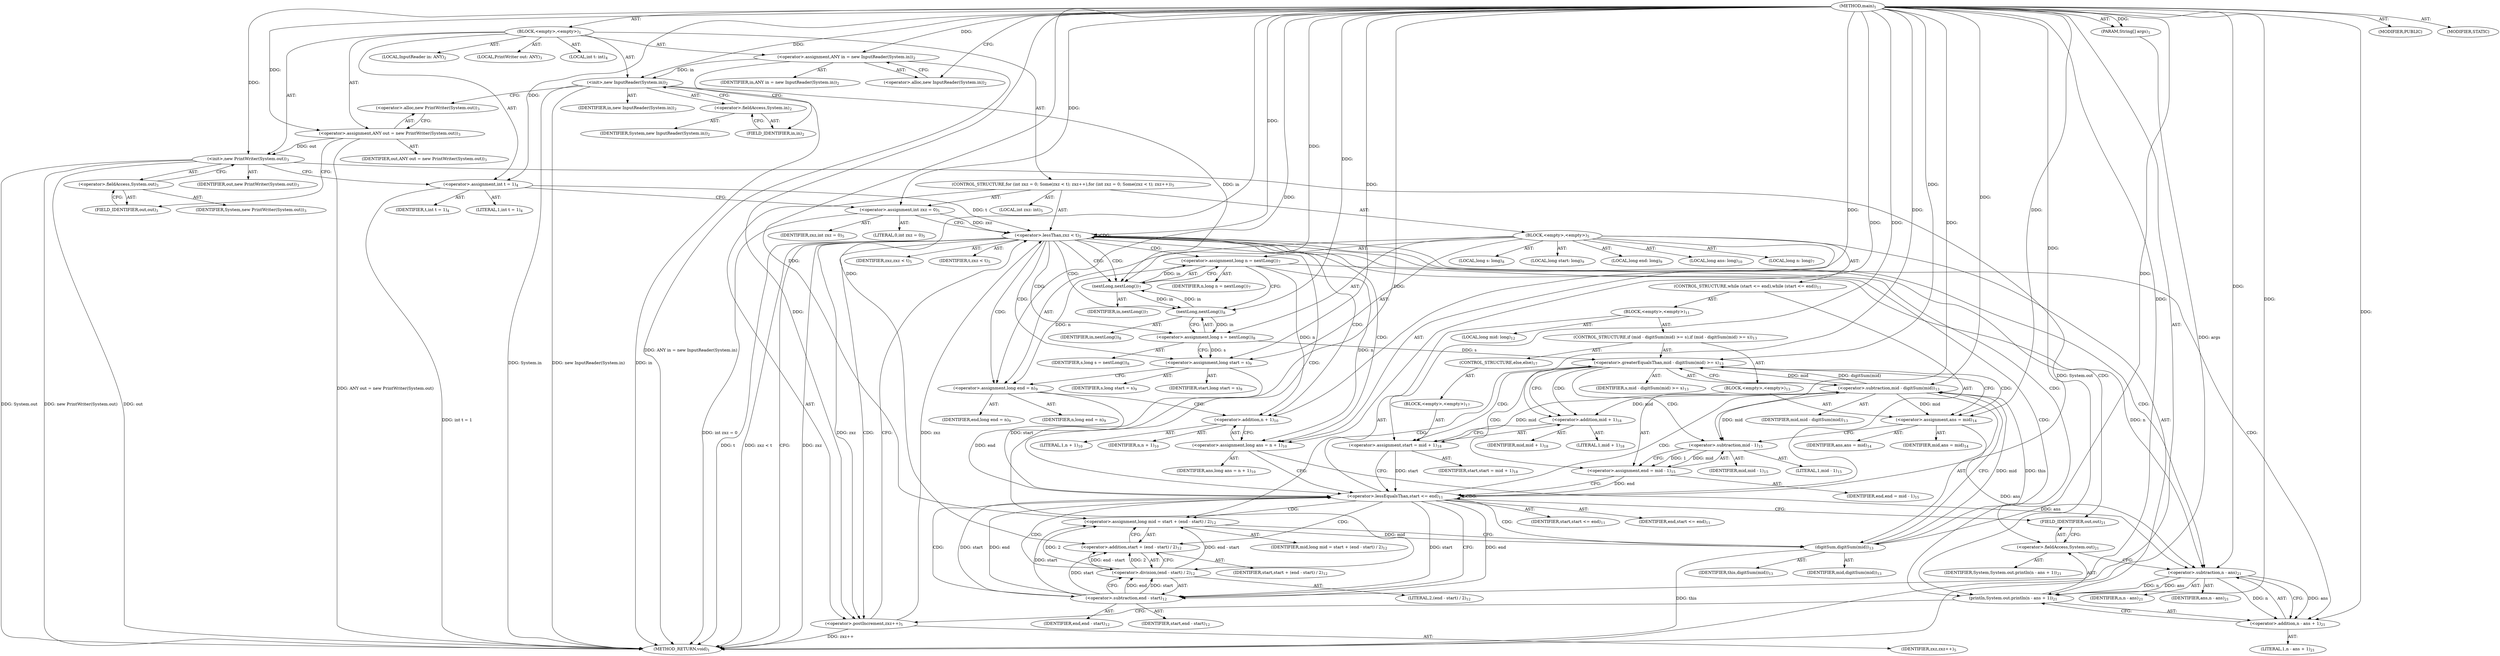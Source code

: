 digraph "main" {  
"21" [label = <(METHOD,main)<SUB>1</SUB>> ]
"22" [label = <(PARAM,String[] args)<SUB>1</SUB>> ]
"23" [label = <(BLOCK,&lt;empty&gt;,&lt;empty&gt;)<SUB>1</SUB>> ]
"4" [label = <(LOCAL,InputReader in: ANY)<SUB>2</SUB>> ]
"24" [label = <(&lt;operator&gt;.assignment,ANY in = new InputReader(System.in))<SUB>2</SUB>> ]
"25" [label = <(IDENTIFIER,in,ANY in = new InputReader(System.in))<SUB>2</SUB>> ]
"26" [label = <(&lt;operator&gt;.alloc,new InputReader(System.in))<SUB>2</SUB>> ]
"27" [label = <(&lt;init&gt;,new InputReader(System.in))<SUB>2</SUB>> ]
"3" [label = <(IDENTIFIER,in,new InputReader(System.in))<SUB>2</SUB>> ]
"28" [label = <(&lt;operator&gt;.fieldAccess,System.in)<SUB>2</SUB>> ]
"29" [label = <(IDENTIFIER,System,new InputReader(System.in))<SUB>2</SUB>> ]
"30" [label = <(FIELD_IDENTIFIER,in,in)<SUB>2</SUB>> ]
"6" [label = <(LOCAL,PrintWriter out: ANY)<SUB>3</SUB>> ]
"31" [label = <(&lt;operator&gt;.assignment,ANY out = new PrintWriter(System.out))<SUB>3</SUB>> ]
"32" [label = <(IDENTIFIER,out,ANY out = new PrintWriter(System.out))<SUB>3</SUB>> ]
"33" [label = <(&lt;operator&gt;.alloc,new PrintWriter(System.out))<SUB>3</SUB>> ]
"34" [label = <(&lt;init&gt;,new PrintWriter(System.out))<SUB>3</SUB>> ]
"5" [label = <(IDENTIFIER,out,new PrintWriter(System.out))<SUB>3</SUB>> ]
"35" [label = <(&lt;operator&gt;.fieldAccess,System.out)<SUB>3</SUB>> ]
"36" [label = <(IDENTIFIER,System,new PrintWriter(System.out))<SUB>3</SUB>> ]
"37" [label = <(FIELD_IDENTIFIER,out,out)<SUB>3</SUB>> ]
"38" [label = <(LOCAL,int t: int)<SUB>4</SUB>> ]
"39" [label = <(&lt;operator&gt;.assignment,int t = 1)<SUB>4</SUB>> ]
"40" [label = <(IDENTIFIER,t,int t = 1)<SUB>4</SUB>> ]
"41" [label = <(LITERAL,1,int t = 1)<SUB>4</SUB>> ]
"42" [label = <(CONTROL_STRUCTURE,for (int zxz = 0; Some(zxz &lt; t); zxz++),for (int zxz = 0; Some(zxz &lt; t); zxz++))<SUB>5</SUB>> ]
"43" [label = <(LOCAL,int zxz: int)<SUB>5</SUB>> ]
"44" [label = <(&lt;operator&gt;.assignment,int zxz = 0)<SUB>5</SUB>> ]
"45" [label = <(IDENTIFIER,zxz,int zxz = 0)<SUB>5</SUB>> ]
"46" [label = <(LITERAL,0,int zxz = 0)<SUB>5</SUB>> ]
"47" [label = <(&lt;operator&gt;.lessThan,zxz &lt; t)<SUB>5</SUB>> ]
"48" [label = <(IDENTIFIER,zxz,zxz &lt; t)<SUB>5</SUB>> ]
"49" [label = <(IDENTIFIER,t,zxz &lt; t)<SUB>5</SUB>> ]
"50" [label = <(&lt;operator&gt;.postIncrement,zxz++)<SUB>5</SUB>> ]
"51" [label = <(IDENTIFIER,zxz,zxz++)<SUB>5</SUB>> ]
"52" [label = <(BLOCK,&lt;empty&gt;,&lt;empty&gt;)<SUB>5</SUB>> ]
"53" [label = <(LOCAL,long n: long)<SUB>7</SUB>> ]
"54" [label = <(&lt;operator&gt;.assignment,long n = nextLong())<SUB>7</SUB>> ]
"55" [label = <(IDENTIFIER,n,long n = nextLong())<SUB>7</SUB>> ]
"56" [label = <(nextLong,nextLong())<SUB>7</SUB>> ]
"57" [label = <(IDENTIFIER,in,nextLong())<SUB>7</SUB>> ]
"58" [label = <(LOCAL,long s: long)<SUB>8</SUB>> ]
"59" [label = <(&lt;operator&gt;.assignment,long s = nextLong())<SUB>8</SUB>> ]
"60" [label = <(IDENTIFIER,s,long s = nextLong())<SUB>8</SUB>> ]
"61" [label = <(nextLong,nextLong())<SUB>8</SUB>> ]
"62" [label = <(IDENTIFIER,in,nextLong())<SUB>8</SUB>> ]
"63" [label = <(LOCAL,long start: long)<SUB>9</SUB>> ]
"64" [label = <(LOCAL,long end: long)<SUB>9</SUB>> ]
"65" [label = <(&lt;operator&gt;.assignment,long start = s)<SUB>9</SUB>> ]
"66" [label = <(IDENTIFIER,start,long start = s)<SUB>9</SUB>> ]
"67" [label = <(IDENTIFIER,s,long start = s)<SUB>9</SUB>> ]
"68" [label = <(&lt;operator&gt;.assignment,long end = n)<SUB>9</SUB>> ]
"69" [label = <(IDENTIFIER,end,long end = n)<SUB>9</SUB>> ]
"70" [label = <(IDENTIFIER,n,long end = n)<SUB>9</SUB>> ]
"71" [label = <(LOCAL,long ans: long)<SUB>10</SUB>> ]
"72" [label = <(&lt;operator&gt;.assignment,long ans = n + 1)<SUB>10</SUB>> ]
"73" [label = <(IDENTIFIER,ans,long ans = n + 1)<SUB>10</SUB>> ]
"74" [label = <(&lt;operator&gt;.addition,n + 1)<SUB>10</SUB>> ]
"75" [label = <(IDENTIFIER,n,n + 1)<SUB>10</SUB>> ]
"76" [label = <(LITERAL,1,n + 1)<SUB>10</SUB>> ]
"77" [label = <(CONTROL_STRUCTURE,while (start &lt;= end),while (start &lt;= end))<SUB>11</SUB>> ]
"78" [label = <(&lt;operator&gt;.lessEqualsThan,start &lt;= end)<SUB>11</SUB>> ]
"79" [label = <(IDENTIFIER,start,start &lt;= end)<SUB>11</SUB>> ]
"80" [label = <(IDENTIFIER,end,start &lt;= end)<SUB>11</SUB>> ]
"81" [label = <(BLOCK,&lt;empty&gt;,&lt;empty&gt;)<SUB>11</SUB>> ]
"82" [label = <(LOCAL,long mid: long)<SUB>12</SUB>> ]
"83" [label = <(&lt;operator&gt;.assignment,long mid = start + (end - start) / 2)<SUB>12</SUB>> ]
"84" [label = <(IDENTIFIER,mid,long mid = start + (end - start) / 2)<SUB>12</SUB>> ]
"85" [label = <(&lt;operator&gt;.addition,start + (end - start) / 2)<SUB>12</SUB>> ]
"86" [label = <(IDENTIFIER,start,start + (end - start) / 2)<SUB>12</SUB>> ]
"87" [label = <(&lt;operator&gt;.division,(end - start) / 2)<SUB>12</SUB>> ]
"88" [label = <(&lt;operator&gt;.subtraction,end - start)<SUB>12</SUB>> ]
"89" [label = <(IDENTIFIER,end,end - start)<SUB>12</SUB>> ]
"90" [label = <(IDENTIFIER,start,end - start)<SUB>12</SUB>> ]
"91" [label = <(LITERAL,2,(end - start) / 2)<SUB>12</SUB>> ]
"92" [label = <(CONTROL_STRUCTURE,if (mid - digitSum(mid) &gt;= s),if (mid - digitSum(mid) &gt;= s))<SUB>13</SUB>> ]
"93" [label = <(&lt;operator&gt;.greaterEqualsThan,mid - digitSum(mid) &gt;= s)<SUB>13</SUB>> ]
"94" [label = <(&lt;operator&gt;.subtraction,mid - digitSum(mid))<SUB>13</SUB>> ]
"95" [label = <(IDENTIFIER,mid,mid - digitSum(mid))<SUB>13</SUB>> ]
"96" [label = <(digitSum,digitSum(mid))<SUB>13</SUB>> ]
"97" [label = <(IDENTIFIER,this,digitSum(mid))<SUB>13</SUB>> ]
"98" [label = <(IDENTIFIER,mid,digitSum(mid))<SUB>13</SUB>> ]
"99" [label = <(IDENTIFIER,s,mid - digitSum(mid) &gt;= s)<SUB>13</SUB>> ]
"100" [label = <(BLOCK,&lt;empty&gt;,&lt;empty&gt;)<SUB>13</SUB>> ]
"101" [label = <(&lt;operator&gt;.assignment,ans = mid)<SUB>14</SUB>> ]
"102" [label = <(IDENTIFIER,ans,ans = mid)<SUB>14</SUB>> ]
"103" [label = <(IDENTIFIER,mid,ans = mid)<SUB>14</SUB>> ]
"104" [label = <(&lt;operator&gt;.assignment,end = mid - 1)<SUB>15</SUB>> ]
"105" [label = <(IDENTIFIER,end,end = mid - 1)<SUB>15</SUB>> ]
"106" [label = <(&lt;operator&gt;.subtraction,mid - 1)<SUB>15</SUB>> ]
"107" [label = <(IDENTIFIER,mid,mid - 1)<SUB>15</SUB>> ]
"108" [label = <(LITERAL,1,mid - 1)<SUB>15</SUB>> ]
"109" [label = <(CONTROL_STRUCTURE,else,else)<SUB>17</SUB>> ]
"110" [label = <(BLOCK,&lt;empty&gt;,&lt;empty&gt;)<SUB>17</SUB>> ]
"111" [label = <(&lt;operator&gt;.assignment,start = mid + 1)<SUB>18</SUB>> ]
"112" [label = <(IDENTIFIER,start,start = mid + 1)<SUB>18</SUB>> ]
"113" [label = <(&lt;operator&gt;.addition,mid + 1)<SUB>18</SUB>> ]
"114" [label = <(IDENTIFIER,mid,mid + 1)<SUB>18</SUB>> ]
"115" [label = <(LITERAL,1,mid + 1)<SUB>18</SUB>> ]
"116" [label = <(println,System.out.println(n - ans + 1))<SUB>21</SUB>> ]
"117" [label = <(&lt;operator&gt;.fieldAccess,System.out)<SUB>21</SUB>> ]
"118" [label = <(IDENTIFIER,System,System.out.println(n - ans + 1))<SUB>21</SUB>> ]
"119" [label = <(FIELD_IDENTIFIER,out,out)<SUB>21</SUB>> ]
"120" [label = <(&lt;operator&gt;.addition,n - ans + 1)<SUB>21</SUB>> ]
"121" [label = <(&lt;operator&gt;.subtraction,n - ans)<SUB>21</SUB>> ]
"122" [label = <(IDENTIFIER,n,n - ans)<SUB>21</SUB>> ]
"123" [label = <(IDENTIFIER,ans,n - ans)<SUB>21</SUB>> ]
"124" [label = <(LITERAL,1,n - ans + 1)<SUB>21</SUB>> ]
"125" [label = <(MODIFIER,PUBLIC)> ]
"126" [label = <(MODIFIER,STATIC)> ]
"127" [label = <(METHOD_RETURN,void)<SUB>1</SUB>> ]
  "21" -> "22"  [ label = "AST: "] 
  "21" -> "23"  [ label = "AST: "] 
  "21" -> "125"  [ label = "AST: "] 
  "21" -> "126"  [ label = "AST: "] 
  "21" -> "127"  [ label = "AST: "] 
  "23" -> "4"  [ label = "AST: "] 
  "23" -> "24"  [ label = "AST: "] 
  "23" -> "27"  [ label = "AST: "] 
  "23" -> "6"  [ label = "AST: "] 
  "23" -> "31"  [ label = "AST: "] 
  "23" -> "34"  [ label = "AST: "] 
  "23" -> "38"  [ label = "AST: "] 
  "23" -> "39"  [ label = "AST: "] 
  "23" -> "42"  [ label = "AST: "] 
  "24" -> "25"  [ label = "AST: "] 
  "24" -> "26"  [ label = "AST: "] 
  "27" -> "3"  [ label = "AST: "] 
  "27" -> "28"  [ label = "AST: "] 
  "28" -> "29"  [ label = "AST: "] 
  "28" -> "30"  [ label = "AST: "] 
  "31" -> "32"  [ label = "AST: "] 
  "31" -> "33"  [ label = "AST: "] 
  "34" -> "5"  [ label = "AST: "] 
  "34" -> "35"  [ label = "AST: "] 
  "35" -> "36"  [ label = "AST: "] 
  "35" -> "37"  [ label = "AST: "] 
  "39" -> "40"  [ label = "AST: "] 
  "39" -> "41"  [ label = "AST: "] 
  "42" -> "43"  [ label = "AST: "] 
  "42" -> "44"  [ label = "AST: "] 
  "42" -> "47"  [ label = "AST: "] 
  "42" -> "50"  [ label = "AST: "] 
  "42" -> "52"  [ label = "AST: "] 
  "44" -> "45"  [ label = "AST: "] 
  "44" -> "46"  [ label = "AST: "] 
  "47" -> "48"  [ label = "AST: "] 
  "47" -> "49"  [ label = "AST: "] 
  "50" -> "51"  [ label = "AST: "] 
  "52" -> "53"  [ label = "AST: "] 
  "52" -> "54"  [ label = "AST: "] 
  "52" -> "58"  [ label = "AST: "] 
  "52" -> "59"  [ label = "AST: "] 
  "52" -> "63"  [ label = "AST: "] 
  "52" -> "64"  [ label = "AST: "] 
  "52" -> "65"  [ label = "AST: "] 
  "52" -> "68"  [ label = "AST: "] 
  "52" -> "71"  [ label = "AST: "] 
  "52" -> "72"  [ label = "AST: "] 
  "52" -> "77"  [ label = "AST: "] 
  "52" -> "116"  [ label = "AST: "] 
  "54" -> "55"  [ label = "AST: "] 
  "54" -> "56"  [ label = "AST: "] 
  "56" -> "57"  [ label = "AST: "] 
  "59" -> "60"  [ label = "AST: "] 
  "59" -> "61"  [ label = "AST: "] 
  "61" -> "62"  [ label = "AST: "] 
  "65" -> "66"  [ label = "AST: "] 
  "65" -> "67"  [ label = "AST: "] 
  "68" -> "69"  [ label = "AST: "] 
  "68" -> "70"  [ label = "AST: "] 
  "72" -> "73"  [ label = "AST: "] 
  "72" -> "74"  [ label = "AST: "] 
  "74" -> "75"  [ label = "AST: "] 
  "74" -> "76"  [ label = "AST: "] 
  "77" -> "78"  [ label = "AST: "] 
  "77" -> "81"  [ label = "AST: "] 
  "78" -> "79"  [ label = "AST: "] 
  "78" -> "80"  [ label = "AST: "] 
  "81" -> "82"  [ label = "AST: "] 
  "81" -> "83"  [ label = "AST: "] 
  "81" -> "92"  [ label = "AST: "] 
  "83" -> "84"  [ label = "AST: "] 
  "83" -> "85"  [ label = "AST: "] 
  "85" -> "86"  [ label = "AST: "] 
  "85" -> "87"  [ label = "AST: "] 
  "87" -> "88"  [ label = "AST: "] 
  "87" -> "91"  [ label = "AST: "] 
  "88" -> "89"  [ label = "AST: "] 
  "88" -> "90"  [ label = "AST: "] 
  "92" -> "93"  [ label = "AST: "] 
  "92" -> "100"  [ label = "AST: "] 
  "92" -> "109"  [ label = "AST: "] 
  "93" -> "94"  [ label = "AST: "] 
  "93" -> "99"  [ label = "AST: "] 
  "94" -> "95"  [ label = "AST: "] 
  "94" -> "96"  [ label = "AST: "] 
  "96" -> "97"  [ label = "AST: "] 
  "96" -> "98"  [ label = "AST: "] 
  "100" -> "101"  [ label = "AST: "] 
  "100" -> "104"  [ label = "AST: "] 
  "101" -> "102"  [ label = "AST: "] 
  "101" -> "103"  [ label = "AST: "] 
  "104" -> "105"  [ label = "AST: "] 
  "104" -> "106"  [ label = "AST: "] 
  "106" -> "107"  [ label = "AST: "] 
  "106" -> "108"  [ label = "AST: "] 
  "109" -> "110"  [ label = "AST: "] 
  "110" -> "111"  [ label = "AST: "] 
  "111" -> "112"  [ label = "AST: "] 
  "111" -> "113"  [ label = "AST: "] 
  "113" -> "114"  [ label = "AST: "] 
  "113" -> "115"  [ label = "AST: "] 
  "116" -> "117"  [ label = "AST: "] 
  "116" -> "120"  [ label = "AST: "] 
  "117" -> "118"  [ label = "AST: "] 
  "117" -> "119"  [ label = "AST: "] 
  "120" -> "121"  [ label = "AST: "] 
  "120" -> "124"  [ label = "AST: "] 
  "121" -> "122"  [ label = "AST: "] 
  "121" -> "123"  [ label = "AST: "] 
  "24" -> "30"  [ label = "CFG: "] 
  "27" -> "33"  [ label = "CFG: "] 
  "31" -> "37"  [ label = "CFG: "] 
  "34" -> "39"  [ label = "CFG: "] 
  "39" -> "44"  [ label = "CFG: "] 
  "26" -> "24"  [ label = "CFG: "] 
  "28" -> "27"  [ label = "CFG: "] 
  "33" -> "31"  [ label = "CFG: "] 
  "35" -> "34"  [ label = "CFG: "] 
  "44" -> "47"  [ label = "CFG: "] 
  "47" -> "127"  [ label = "CFG: "] 
  "47" -> "56"  [ label = "CFG: "] 
  "50" -> "47"  [ label = "CFG: "] 
  "30" -> "28"  [ label = "CFG: "] 
  "37" -> "35"  [ label = "CFG: "] 
  "54" -> "61"  [ label = "CFG: "] 
  "59" -> "65"  [ label = "CFG: "] 
  "65" -> "68"  [ label = "CFG: "] 
  "68" -> "74"  [ label = "CFG: "] 
  "72" -> "78"  [ label = "CFG: "] 
  "116" -> "50"  [ label = "CFG: "] 
  "56" -> "54"  [ label = "CFG: "] 
  "61" -> "59"  [ label = "CFG: "] 
  "74" -> "72"  [ label = "CFG: "] 
  "78" -> "88"  [ label = "CFG: "] 
  "78" -> "119"  [ label = "CFG: "] 
  "117" -> "121"  [ label = "CFG: "] 
  "120" -> "116"  [ label = "CFG: "] 
  "83" -> "96"  [ label = "CFG: "] 
  "119" -> "117"  [ label = "CFG: "] 
  "121" -> "120"  [ label = "CFG: "] 
  "85" -> "83"  [ label = "CFG: "] 
  "93" -> "101"  [ label = "CFG: "] 
  "93" -> "113"  [ label = "CFG: "] 
  "87" -> "85"  [ label = "CFG: "] 
  "94" -> "93"  [ label = "CFG: "] 
  "101" -> "106"  [ label = "CFG: "] 
  "104" -> "78"  [ label = "CFG: "] 
  "88" -> "87"  [ label = "CFG: "] 
  "96" -> "94"  [ label = "CFG: "] 
  "106" -> "104"  [ label = "CFG: "] 
  "111" -> "78"  [ label = "CFG: "] 
  "113" -> "111"  [ label = "CFG: "] 
  "21" -> "26"  [ label = "CFG: "] 
  "22" -> "127"  [ label = "DDG: args"] 
  "24" -> "127"  [ label = "DDG: ANY in = new InputReader(System.in)"] 
  "27" -> "127"  [ label = "DDG: in"] 
  "27" -> "127"  [ label = "DDG: System.in"] 
  "27" -> "127"  [ label = "DDG: new InputReader(System.in)"] 
  "31" -> "127"  [ label = "DDG: ANY out = new PrintWriter(System.out)"] 
  "34" -> "127"  [ label = "DDG: out"] 
  "34" -> "127"  [ label = "DDG: System.out"] 
  "34" -> "127"  [ label = "DDG: new PrintWriter(System.out)"] 
  "39" -> "127"  [ label = "DDG: int t = 1"] 
  "44" -> "127"  [ label = "DDG: int zxz = 0"] 
  "47" -> "127"  [ label = "DDG: zxz"] 
  "47" -> "127"  [ label = "DDG: t"] 
  "47" -> "127"  [ label = "DDG: zxz &lt; t"] 
  "50" -> "127"  [ label = "DDG: zxz++"] 
  "96" -> "127"  [ label = "DDG: this"] 
  "21" -> "22"  [ label = "DDG: "] 
  "21" -> "24"  [ label = "DDG: "] 
  "21" -> "31"  [ label = "DDG: "] 
  "21" -> "39"  [ label = "DDG: "] 
  "24" -> "27"  [ label = "DDG: in"] 
  "21" -> "27"  [ label = "DDG: "] 
  "31" -> "34"  [ label = "DDG: out"] 
  "21" -> "34"  [ label = "DDG: "] 
  "21" -> "44"  [ label = "DDG: "] 
  "44" -> "47"  [ label = "DDG: zxz"] 
  "50" -> "47"  [ label = "DDG: zxz"] 
  "21" -> "47"  [ label = "DDG: "] 
  "39" -> "47"  [ label = "DDG: t"] 
  "47" -> "50"  [ label = "DDG: zxz"] 
  "21" -> "50"  [ label = "DDG: "] 
  "56" -> "54"  [ label = "DDG: in"] 
  "61" -> "59"  [ label = "DDG: in"] 
  "59" -> "65"  [ label = "DDG: s"] 
  "21" -> "65"  [ label = "DDG: "] 
  "54" -> "68"  [ label = "DDG: n"] 
  "21" -> "68"  [ label = "DDG: "] 
  "21" -> "72"  [ label = "DDG: "] 
  "54" -> "72"  [ label = "DDG: n"] 
  "34" -> "116"  [ label = "DDG: System.out"] 
  "121" -> "116"  [ label = "DDG: n"] 
  "121" -> "116"  [ label = "DDG: ans"] 
  "21" -> "116"  [ label = "DDG: "] 
  "27" -> "56"  [ label = "DDG: in"] 
  "61" -> "56"  [ label = "DDG: in"] 
  "21" -> "56"  [ label = "DDG: "] 
  "56" -> "61"  [ label = "DDG: in"] 
  "21" -> "61"  [ label = "DDG: "] 
  "21" -> "74"  [ label = "DDG: "] 
  "54" -> "74"  [ label = "DDG: n"] 
  "65" -> "78"  [ label = "DDG: start"] 
  "111" -> "78"  [ label = "DDG: start"] 
  "21" -> "78"  [ label = "DDG: "] 
  "88" -> "78"  [ label = "DDG: start"] 
  "68" -> "78"  [ label = "DDG: end"] 
  "88" -> "78"  [ label = "DDG: end"] 
  "104" -> "78"  [ label = "DDG: end"] 
  "88" -> "83"  [ label = "DDG: start"] 
  "21" -> "83"  [ label = "DDG: "] 
  "87" -> "83"  [ label = "DDG: end - start"] 
  "87" -> "83"  [ label = "DDG: 2"] 
  "121" -> "120"  [ label = "DDG: n"] 
  "121" -> "120"  [ label = "DDG: ans"] 
  "21" -> "120"  [ label = "DDG: "] 
  "21" -> "121"  [ label = "DDG: "] 
  "54" -> "121"  [ label = "DDG: n"] 
  "72" -> "121"  [ label = "DDG: ans"] 
  "101" -> "121"  [ label = "DDG: ans"] 
  "88" -> "85"  [ label = "DDG: start"] 
  "21" -> "85"  [ label = "DDG: "] 
  "87" -> "85"  [ label = "DDG: end - start"] 
  "87" -> "85"  [ label = "DDG: 2"] 
  "94" -> "93"  [ label = "DDG: mid"] 
  "94" -> "93"  [ label = "DDG: digitSum(mid)"] 
  "21" -> "93"  [ label = "DDG: "] 
  "59" -> "93"  [ label = "DDG: s"] 
  "94" -> "101"  [ label = "DDG: mid"] 
  "21" -> "101"  [ label = "DDG: "] 
  "106" -> "104"  [ label = "DDG: mid"] 
  "106" -> "104"  [ label = "DDG: 1"] 
  "88" -> "87"  [ label = "DDG: end"] 
  "88" -> "87"  [ label = "DDG: start"] 
  "21" -> "87"  [ label = "DDG: "] 
  "96" -> "94"  [ label = "DDG: mid"] 
  "21" -> "94"  [ label = "DDG: "] 
  "96" -> "94"  [ label = "DDG: this"] 
  "94" -> "111"  [ label = "DDG: mid"] 
  "21" -> "111"  [ label = "DDG: "] 
  "78" -> "88"  [ label = "DDG: end"] 
  "21" -> "88"  [ label = "DDG: "] 
  "78" -> "88"  [ label = "DDG: start"] 
  "21" -> "96"  [ label = "DDG: "] 
  "83" -> "96"  [ label = "DDG: mid"] 
  "21" -> "106"  [ label = "DDG: "] 
  "94" -> "106"  [ label = "DDG: mid"] 
  "94" -> "113"  [ label = "DDG: mid"] 
  "21" -> "113"  [ label = "DDG: "] 
  "47" -> "47"  [ label = "CDG: "] 
  "47" -> "68"  [ label = "CDG: "] 
  "47" -> "120"  [ label = "CDG: "] 
  "47" -> "116"  [ label = "CDG: "] 
  "47" -> "72"  [ label = "CDG: "] 
  "47" -> "56"  [ label = "CDG: "] 
  "47" -> "74"  [ label = "CDG: "] 
  "47" -> "119"  [ label = "CDG: "] 
  "47" -> "121"  [ label = "CDG: "] 
  "47" -> "65"  [ label = "CDG: "] 
  "47" -> "50"  [ label = "CDG: "] 
  "47" -> "59"  [ label = "CDG: "] 
  "47" -> "54"  [ label = "CDG: "] 
  "47" -> "61"  [ label = "CDG: "] 
  "47" -> "117"  [ label = "CDG: "] 
  "47" -> "78"  [ label = "CDG: "] 
  "78" -> "94"  [ label = "CDG: "] 
  "78" -> "96"  [ label = "CDG: "] 
  "78" -> "85"  [ label = "CDG: "] 
  "78" -> "87"  [ label = "CDG: "] 
  "78" -> "93"  [ label = "CDG: "] 
  "78" -> "83"  [ label = "CDG: "] 
  "78" -> "88"  [ label = "CDG: "] 
  "78" -> "78"  [ label = "CDG: "] 
  "93" -> "113"  [ label = "CDG: "] 
  "93" -> "104"  [ label = "CDG: "] 
  "93" -> "106"  [ label = "CDG: "] 
  "93" -> "101"  [ label = "CDG: "] 
  "93" -> "111"  [ label = "CDG: "] 
}
